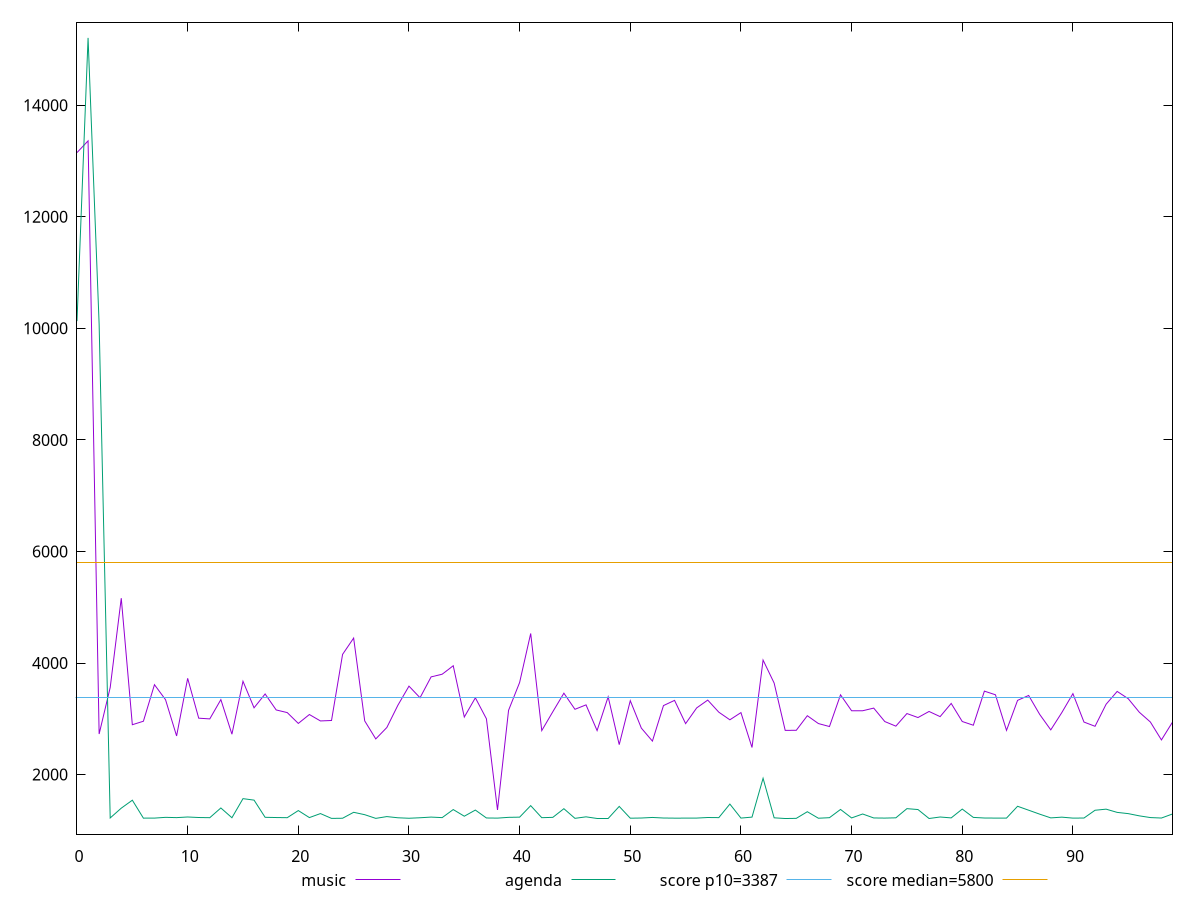 reset

$music <<EOF
0 13152.0513777263
1 13361.891359690746
2 2726.97065438778
3 3560.7742644186087
4 5162.167435014131
5 2893.569002521828
6 2956.1658080423667
7 3611.3746492281834
8 3342.3698303152587
9 2692.0047700228215
10 3725.3260413925645
11 3010.7426680154654
12 2997.8807887984735
13 3343.756798795728
14 2723.512670473775
15 3672.825969870723
16 3196.528840185434
17 3445.1011001276433
18 3158.567351071979
19 3110.9083242322927
20 2916.8926767074595
21 3076.3345851171675
22 2961.312343417282
23 2969.4026960395367
24 4154.51590201277
25 4447.002560559512
26 2962.0997498548704
27 2639.1311164810654
28 2843.5198880467847
29 3243.5408338631896
30 3585.2106542416736
31 3377.148561013774
32 3751.265166014109
33 3799.0837156982493
34 3950.992700365895
35 3031.365490164114
36 3376.1600653318055
37 2999.5893591808867
38 1365.069
39 3151.5117682327996
40 3651.1336091542967
41 4529.723958523857
42 2788.2566038059194
43 3126.5294391927064
44 3458.7804423637567
45 3170.0602491690497
46 3249.434943757001
47 2788.7454177320114
48 3393.814023984219
49 2536.168280372399
50 3324.3706636179795
51 2832.756034646323
52 2599.7113421869635
53 3236.520174766394
54 3330.056210975202
55 2913.434346712675
56 3194.9378928859874
57 3335.055883410008
58 3118.5386354466336
59 2981.803461439746
60 3110.552669853236
61 2485.365049062476
62 4052.6830780416067
63 3640.5786322734243
64 2792.4145688737253
65 2793.3111903882427
66 3054.9733360076666
67 2914.4466787189053
68 2861.134304986009
69 3429.426011105429
70 3143.963845845865
71 3144.0350920282954
72 3191.512640763869
73 2950.375923221566
74 2867.989586142965
75 3093.8839155345922
76 3022.203078858596
77 3131.28948475824
78 3038.7974956936996
79 3275.4430432606823
80 2951.1082681533844
81 2884.4733451535076
82 3495.776697895063
83 3430.4825313798283
84 2792.047064943164
85 3330.2212906953728
86 3418.2722395067876
87 3077.9295640931514
88 2801.1364404688593
89 3111.83832472604
90 3450.968722578232
91 2941.302022376008
92 2865.3437853254422
93 3260.6191001361694
94 3490.5658221186864
95 3360.0547824144314
96 3117.5689042936747
97 2942.3319814982237
98 2620.9936901929077
99 2939.9494915094283
EOF

$agenda <<EOF
0 10129.968051901631
1 15207.804060368153
2 10075.376240553289
3 1221.8369999999998
4 1397.3729999999998
5 1540.3890000000001
6 1218.618
7 1219.176
8 1232.946
9 1227.861
10 1239.21
11 1229.8319999999999
12 1226.7240000000002
13 1400.9250000000002
14 1225.839
15 1567.984
16 1541.646
17 1233.5819999999999
18 1229.5259999999998
19 1226.745
20 1354.3650000000002
21 1228.497
22 1300.431
23 1213.989
24 1216.71
25 1323.3539999999998
26 1280.5259999999998
27 1214.421
28 1246.479
29 1225.1190000000001
30 1216.509
31 1225.569
32 1237.3980000000001
33 1227.7809
34 1372.4189999999999
35 1253.148
36 1363.2269999999999
37 1221.534
38 1219.059
39 1232.8368
40 1236.3600000000001
41 1442.7779999999998
42 1226.9850000000001
43 1232.613
44 1387.8749999999995
45 1215.09
46 1241.88
47 1212.591
48 1212.057
49 1429.0479999999998
50 1217.382
51 1220.7906
52 1230.9714000000001
53 1220.7843
54 1218.4389
55 1218.846
56 1219.5990000000002
57 1229.9850000000001
58 1227.897
59 1470.844
60 1219.701
61 1236.909
62 1933.2446020199072
63 1224.525
64 1211.7930000000001
65 1214.694
66 1333.638
67 1217.0700000000002
68 1226.733
69 1374.5430000000001
70 1222.209
71 1292.856
72 1221.8799000000001
73 1219.4520000000002
74 1224.3
75 1388.938
76 1372.6509999999998
77 1212.114
78 1239.123
79 1222.8888
80 1381.013
81 1231.872
82 1220.9879999999998
83 1219.4790000000003
84 1219.5720000000001
85 1431.411
86 1360.884
87 1289.92
88 1223.2428000000002
89 1236.2069999999999
90 1219.1129999999998
91 1220.538
92 1359.975
93 1379.6508000000001
94 1321.71
95 1299.531
96 1259.8200000000002
97 1228.8870000000002
98 1220.5620000000001
99 1293.123
EOF

set key outside below
set xrange [0:99]
set yrange [931.8727787926371:15487.724281575516]
set trange [931.8727787926371:15487.724281575516]
set terminal svg size 640, 520 enhanced background rgb 'white'
set output "report/report_00029_2021-02-24T13-36-40.390Z/speed-index/comparison/line/0_vs_1.svg"

plot $music title "music" with line, \
     $agenda title "agenda" with line, \
     3387 title "score p10=3387", \
     5800 title "score median=5800"

reset
